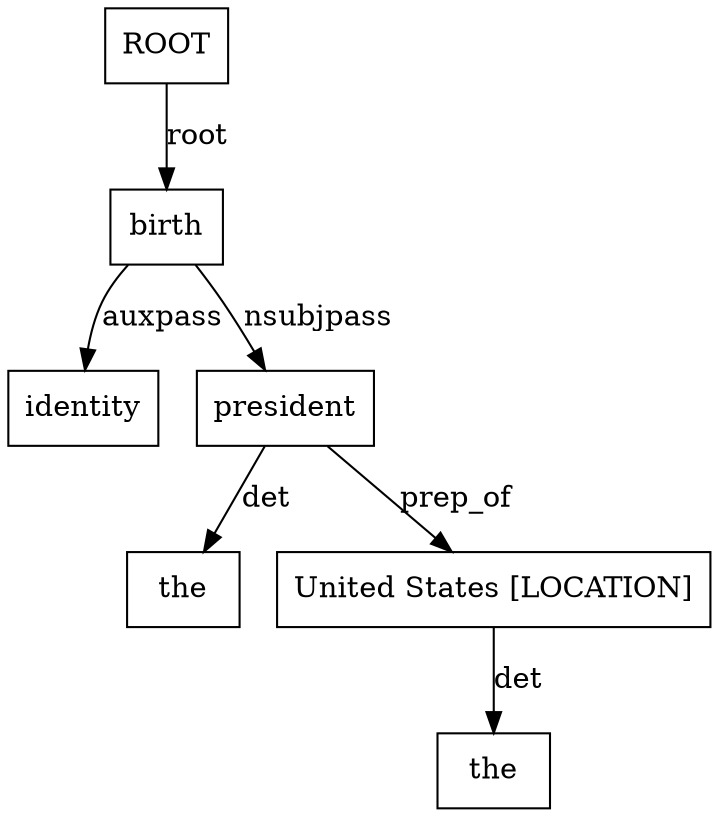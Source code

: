 digraph relations {
	"ROOT7"[label="ROOT",shape=box];
	"ROOT7" -> "birth6"[label="root"];
	"birth6"[label="birth",shape=box];
	"birth6" -> "identity0"[label="auxpass"];
	"birth6" -> "president5"[label="nsubjpass"];
	"identity0"[label="identity",shape=box];
	"president5"[label="president",shape=box];
	"president5" -> "the1"[label="det"];
	"president5" -> "United4"[label="prep_of"];
	"the1"[label="the",shape=box];
	"United4"[label="United States [LOCATION]",shape=box];
	"United4" -> "the2"[label="det"];
	"the2"[label="the",shape=box];
	labelloc="t"
}

